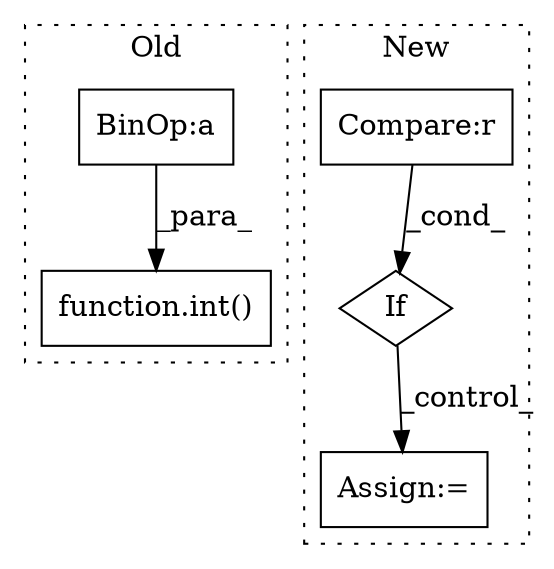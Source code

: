 digraph G {
subgraph cluster0 {
1 [label="function.int()" a="75" s="371,395" l="4,1" shape="box"];
3 [label="BinOp:a" a="82" s="381" l="3" shape="box"];
label = "Old";
style="dotted";
}
subgraph cluster1 {
2 [label="If" a="96" s="975,990" l="3,14" shape="diamond"];
4 [label="Assign:=" a="68" s="1491" l="3" shape="box"];
5 [label="Compare:r" a="40" s="978" l="12" shape="box"];
label = "New";
style="dotted";
}
2 -> 4 [label="_control_"];
3 -> 1 [label="_para_"];
5 -> 2 [label="_cond_"];
}